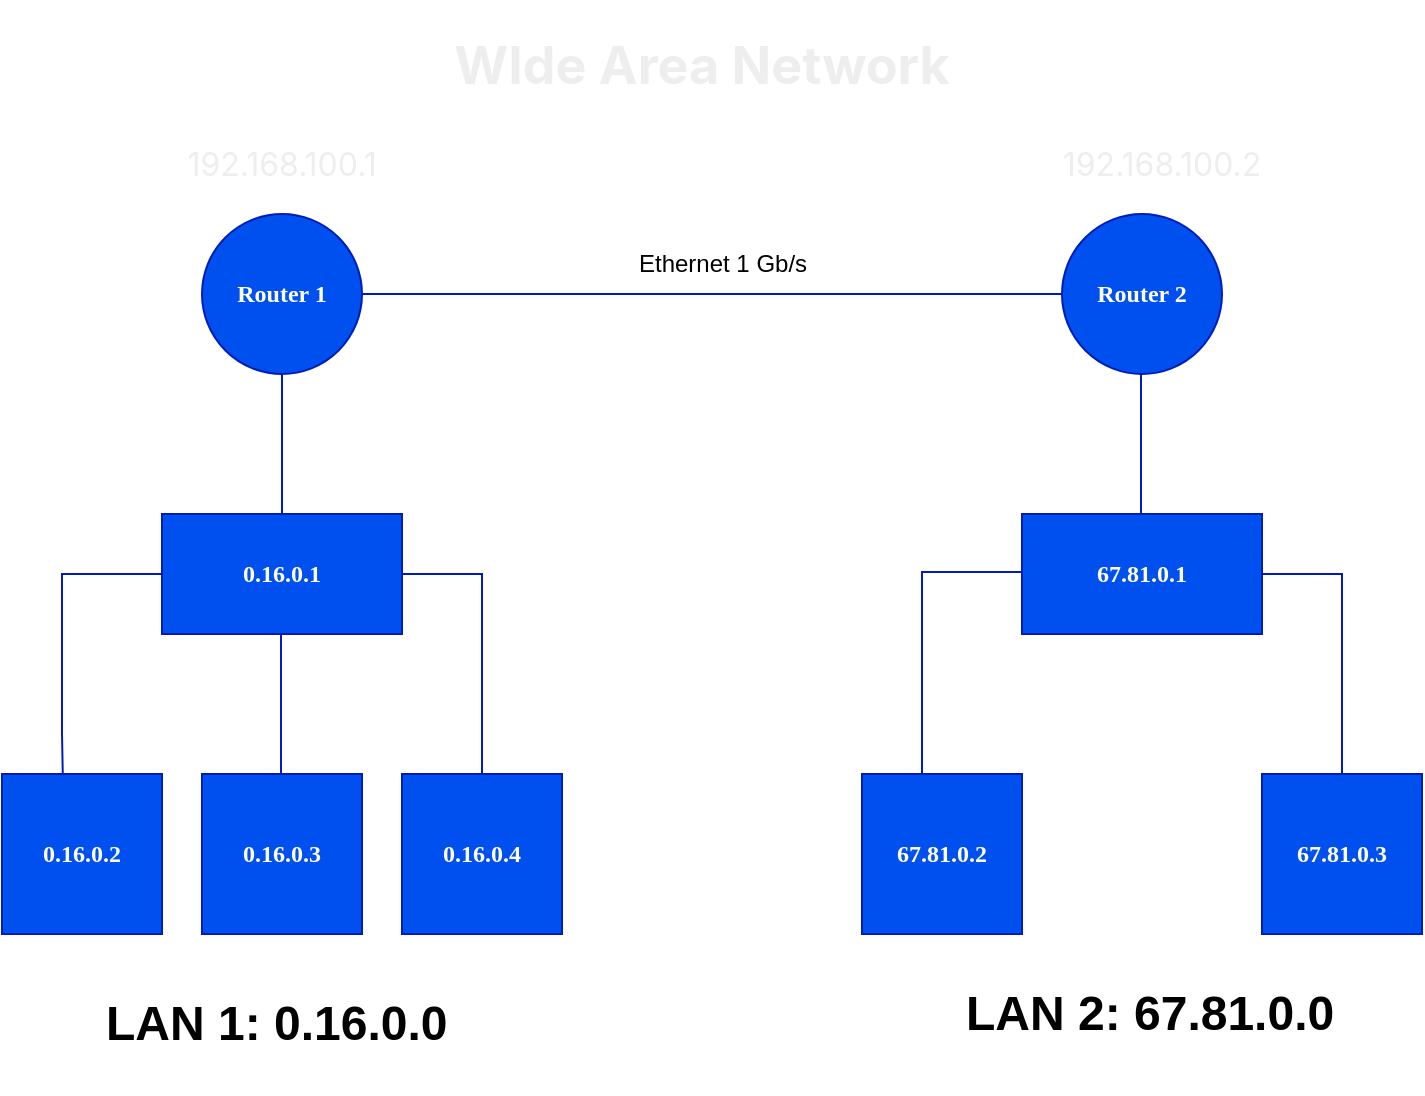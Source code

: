 <mxfile version="27.0.2">
  <diagram name="Page-1" id="qWaj_lGzpXahy7tZVfa3">
    <mxGraphModel dx="1500" dy="596" grid="1" gridSize="10" guides="1" tooltips="1" connect="1" arrows="1" fold="1" page="1" pageScale="1" pageWidth="850" pageHeight="1100" math="0" shadow="0">
      <root>
        <mxCell id="0" />
        <mxCell id="1" parent="0" />
        <mxCell id="z9A6pVNQ0esQxOItZzgv-1" value="0.16.0.2" style="aspect=fixed;labelBackgroundColor=none;fillColor=#0050ef;strokeColor=#001DBC;fontColor=#ffffff;fontStyle=1;fontFamily=Verdana;whiteSpace=wrap;labelBorderColor=none;textShadow=0;" vertex="1" parent="1">
          <mxGeometry x="30" y="430" width="80" height="80" as="geometry" />
        </mxCell>
        <mxCell id="z9A6pVNQ0esQxOItZzgv-2" value="0.16.0.3" style="aspect=fixed;labelBackgroundColor=none;fillColor=#0050ef;strokeColor=#001DBC;fontColor=#ffffff;fontStyle=1;fontFamily=Verdana;whiteSpace=wrap;labelBorderColor=none;textShadow=0;" vertex="1" parent="1">
          <mxGeometry x="130" y="430" width="80" height="80" as="geometry" />
        </mxCell>
        <mxCell id="z9A6pVNQ0esQxOItZzgv-3" value="0.16.0.4" style="aspect=fixed;labelBackgroundColor=none;fillColor=#0050ef;strokeColor=#001DBC;fontColor=#ffffff;fontStyle=1;fontFamily=Verdana;whiteSpace=wrap;labelBorderColor=none;textShadow=0;" vertex="1" parent="1">
          <mxGeometry x="230" y="430" width="80" height="80" as="geometry" />
        </mxCell>
        <mxCell id="z9A6pVNQ0esQxOItZzgv-4" value="0.16.0.1" style="rounded=0;strokeColor=#001DBC;fillColor=#0050ef;labelBackgroundColor=none;fontColor=#ffffff;fontStyle=1;fontFamily=Verdana;whiteSpace=wrap;labelBorderColor=none;textShadow=0;" vertex="1" parent="1">
          <mxGeometry x="110" y="300" width="120" height="60" as="geometry" />
        </mxCell>
        <mxCell id="z9A6pVNQ0esQxOItZzgv-9" value="67.81.0.2" style="aspect=fixed;labelBackgroundColor=none;fillColor=#0050ef;strokeColor=#001DBC;fontColor=#ffffff;fontStyle=1;fontFamily=Verdana;whiteSpace=wrap;labelBorderColor=none;textShadow=0;" vertex="1" parent="1">
          <mxGeometry x="460" y="430" width="80" height="80" as="geometry" />
        </mxCell>
        <mxCell id="z9A6pVNQ0esQxOItZzgv-11" value="67.81.0.3" style="aspect=fixed;labelBackgroundColor=none;fillColor=#0050ef;strokeColor=#001DBC;fontColor=#ffffff;fontStyle=1;fontFamily=Verdana;whiteSpace=wrap;labelBorderColor=none;textShadow=0;" vertex="1" parent="1">
          <mxGeometry x="660" y="430" width="80" height="80" as="geometry" />
        </mxCell>
        <mxCell id="z9A6pVNQ0esQxOItZzgv-12" value="67.81.0.1" style="rounded=0;labelBackgroundColor=none;fillColor=#0050ef;strokeColor=#001DBC;fontColor=#ffffff;fontStyle=1;fontFamily=Verdana;whiteSpace=wrap;labelBorderColor=none;textShadow=0;" vertex="1" parent="1">
          <mxGeometry x="540" y="300" width="120" height="60" as="geometry" />
        </mxCell>
        <mxCell id="z9A6pVNQ0esQxOItZzgv-13" value="Router 1" style="ellipse;aspect=fixed;labelBackgroundColor=none;fillColor=#0050ef;strokeColor=#001DBC;fontColor=#ffffff;fontStyle=1;fontFamily=Verdana;whiteSpace=wrap;labelBorderColor=none;textShadow=0;" vertex="1" parent="1">
          <mxGeometry x="130" y="150" width="80" height="80" as="geometry" />
        </mxCell>
        <mxCell id="z9A6pVNQ0esQxOItZzgv-14" value="Router 2" style="ellipse;aspect=fixed;labelBackgroundColor=none;fillColor=#0050ef;strokeColor=#001DBC;fontColor=#ffffff;fontStyle=1;fontFamily=Verdana;whiteSpace=wrap;labelBorderColor=none;textShadow=0;" vertex="1" parent="1">
          <mxGeometry x="560" y="150" width="80" height="80" as="geometry" />
        </mxCell>
        <mxCell id="z9A6pVNQ0esQxOItZzgv-21" value="" style="endArrow=none;rounded=0;entryX=0.5;entryY=1;entryDx=0;entryDy=0;exitX=0.5;exitY=0;exitDx=0;exitDy=0;labelBackgroundColor=none;strokeColor=#001DBC;fontColor=default;fillColor=#0050ef;fontStyle=1;fontFamily=Verdana;labelBorderColor=none;textShadow=0;" edge="1" parent="1" source="z9A6pVNQ0esQxOItZzgv-4" target="z9A6pVNQ0esQxOItZzgv-13">
          <mxGeometry width="50" height="50" relative="1" as="geometry">
            <mxPoint x="400" y="350" as="sourcePoint" />
            <mxPoint x="450" y="300" as="targetPoint" />
          </mxGeometry>
        </mxCell>
        <mxCell id="z9A6pVNQ0esQxOItZzgv-22" value="" style="endArrow=none;rounded=0;entryX=0.5;entryY=1;entryDx=0;entryDy=0;exitX=0.5;exitY=0;exitDx=0;exitDy=0;labelBackgroundColor=none;strokeColor=#001DBC;fontColor=default;fillColor=#0050ef;fontStyle=1;fontFamily=Verdana;labelBorderColor=none;textShadow=0;" edge="1" parent="1" source="z9A6pVNQ0esQxOItZzgv-3">
          <mxGeometry width="50" height="50" relative="1" as="geometry">
            <mxPoint x="230" y="400" as="sourcePoint" />
            <mxPoint x="230" y="330" as="targetPoint" />
            <Array as="points">
              <mxPoint x="270" y="330" />
            </Array>
          </mxGeometry>
        </mxCell>
        <mxCell id="z9A6pVNQ0esQxOItZzgv-23" value="" style="endArrow=none;rounded=0;entryX=0.38;entryY=0.008;entryDx=0;entryDy=0;entryPerimeter=0;labelBackgroundColor=none;strokeColor=#001DBC;fontColor=default;fillColor=#0050ef;fontStyle=1;fontFamily=Verdana;labelBorderColor=none;textShadow=0;" edge="1" parent="1" source="z9A6pVNQ0esQxOItZzgv-4" target="z9A6pVNQ0esQxOItZzgv-1">
          <mxGeometry width="50" height="50" relative="1" as="geometry">
            <mxPoint x="280" y="440" as="sourcePoint" />
            <mxPoint x="240" y="340" as="targetPoint" />
            <Array as="points">
              <mxPoint x="60" y="330" />
              <mxPoint x="60" y="380" />
              <mxPoint x="60" y="410" />
            </Array>
          </mxGeometry>
        </mxCell>
        <mxCell id="z9A6pVNQ0esQxOItZzgv-24" value="" style="endArrow=none;rounded=0;entryX=0.5;entryY=1;entryDx=0;entryDy=0;exitX=0.5;exitY=0;exitDx=0;exitDy=0;labelBackgroundColor=none;strokeColor=#001DBC;fontColor=default;fillColor=#0050ef;fontStyle=1;fontFamily=Verdana;labelBorderColor=none;textShadow=0;" edge="1" parent="1">
          <mxGeometry width="50" height="50" relative="1" as="geometry">
            <mxPoint x="169.5" y="430" as="sourcePoint" />
            <mxPoint x="169.5" y="360" as="targetPoint" />
          </mxGeometry>
        </mxCell>
        <mxCell id="z9A6pVNQ0esQxOItZzgv-25" value="" style="endArrow=none;rounded=0;entryX=0.38;entryY=0.008;entryDx=0;entryDy=0;entryPerimeter=0;labelBackgroundColor=none;strokeColor=#001DBC;fontColor=default;fillColor=#0050ef;fontStyle=1;fontFamily=Verdana;labelBorderColor=none;textShadow=0;" edge="1" parent="1">
          <mxGeometry width="50" height="50" relative="1" as="geometry">
            <mxPoint x="540" y="329" as="sourcePoint" />
            <mxPoint x="490" y="430" as="targetPoint" />
            <Array as="points">
              <mxPoint x="490" y="329" />
              <mxPoint x="490" y="379" />
              <mxPoint x="490" y="409" />
            </Array>
          </mxGeometry>
        </mxCell>
        <mxCell id="z9A6pVNQ0esQxOItZzgv-27" value="" style="endArrow=none;rounded=0;entryX=0.5;entryY=1;entryDx=0;entryDy=0;exitX=0.5;exitY=0;exitDx=0;exitDy=0;labelBackgroundColor=none;strokeColor=#001DBC;fontColor=default;fillColor=#0050ef;fontStyle=1;fontFamily=Verdana;labelBorderColor=none;textShadow=0;" edge="1" parent="1">
          <mxGeometry width="50" height="50" relative="1" as="geometry">
            <mxPoint x="700" y="430" as="sourcePoint" />
            <mxPoint x="660" y="330" as="targetPoint" />
            <Array as="points">
              <mxPoint x="700" y="330" />
            </Array>
          </mxGeometry>
        </mxCell>
        <mxCell id="z9A6pVNQ0esQxOItZzgv-28" value="" style="endArrow=none;rounded=0;entryX=0.5;entryY=1;entryDx=0;entryDy=0;exitX=0.5;exitY=0;exitDx=0;exitDy=0;labelBackgroundColor=none;strokeColor=#001DBC;fontColor=default;fillColor=#0050ef;fontStyle=1;fontFamily=Verdana;labelBorderColor=none;textShadow=0;" edge="1" parent="1">
          <mxGeometry width="50" height="50" relative="1" as="geometry">
            <mxPoint x="599.5" y="300" as="sourcePoint" />
            <mxPoint x="599.5" y="230" as="targetPoint" />
          </mxGeometry>
        </mxCell>
        <mxCell id="z9A6pVNQ0esQxOItZzgv-29" value="" style="endArrow=none;rounded=0;entryX=0;entryY=0.5;entryDx=0;entryDy=0;exitX=1;exitY=0.5;exitDx=0;exitDy=0;labelBackgroundColor=none;strokeColor=#001DBC;fontColor=default;fillColor=#0050ef;fontStyle=1;fontFamily=Verdana;labelBorderColor=none;textShadow=0;" edge="1" parent="1" source="z9A6pVNQ0esQxOItZzgv-13" target="z9A6pVNQ0esQxOItZzgv-14">
          <mxGeometry width="50" height="50" relative="1" as="geometry">
            <mxPoint x="400" y="350" as="sourcePoint" />
            <mxPoint x="450" y="300" as="targetPoint" />
          </mxGeometry>
        </mxCell>
        <mxCell id="z9A6pVNQ0esQxOItZzgv-31" value="&lt;h1&gt;LAN 1: 0.16.0.0&lt;/h1&gt;" style="text;strokeColor=none;align=left;fillColor=none;html=1;verticalAlign=middle;whiteSpace=wrap;rounded=0;fontColor=default;" vertex="1" parent="1">
          <mxGeometry x="80" y="520" width="180" height="70" as="geometry" />
        </mxCell>
        <mxCell id="z9A6pVNQ0esQxOItZzgv-33" value="&lt;h1&gt;LAN 2: 67.81.0.0&lt;/h1&gt;" style="text;strokeColor=none;align=left;fillColor=none;html=1;verticalAlign=middle;whiteSpace=wrap;rounded=0;fontColor=default;" vertex="1" parent="1">
          <mxGeometry x="510" y="515" width="200" height="70" as="geometry" />
        </mxCell>
        <mxCell id="z9A6pVNQ0esQxOItZzgv-34" value="&lt;span style=&quot;font-family: -apple-system, BlinkMacSystemFont, &amp;quot;Segoe UI&amp;quot;, &amp;quot;Noto Sans&amp;quot;, Helvetica, Arial, sans-serif, &amp;quot;Apple Color Emoji&amp;quot;, &amp;quot;Segoe UI Emoji&amp;quot;; font-size: 16px; text-align: start;&quot;&gt;192.168.100.1&lt;/span&gt;" style="text;strokeColor=none;align=center;fillColor=none;html=1;verticalAlign=middle;whiteSpace=wrap;rounded=0;fontColor=light-dark(#EEEEEE, #f4f0f0);" vertex="1" parent="1">
          <mxGeometry x="140" y="110" width="60" height="30" as="geometry" />
        </mxCell>
        <mxCell id="z9A6pVNQ0esQxOItZzgv-35" value="&lt;span style=&quot;font-family: -apple-system, BlinkMacSystemFont, &amp;quot;Segoe UI&amp;quot;, &amp;quot;Noto Sans&amp;quot;, Helvetica, Arial, sans-serif, &amp;quot;Apple Color Emoji&amp;quot;, &amp;quot;Segoe UI Emoji&amp;quot;; font-size: 16px; text-align: start;&quot;&gt;192.168.100.2&lt;/span&gt;" style="text;strokeColor=none;align=center;fillColor=none;html=1;verticalAlign=middle;whiteSpace=wrap;rounded=0;fontColor=light-dark(#EEEEEE, #f4f0f0);" vertex="1" parent="1">
          <mxGeometry x="580" y="110" width="60" height="30" as="geometry" />
        </mxCell>
        <mxCell id="z9A6pVNQ0esQxOItZzgv-36" value="&lt;h1&gt;&lt;span style=&quot;font-family: -apple-system, BlinkMacSystemFont, &amp;quot;Segoe UI&amp;quot;, &amp;quot;Noto Sans&amp;quot;, Helvetica, Arial, sans-serif, &amp;quot;Apple Color Emoji&amp;quot;, &amp;quot;Segoe UI Emoji&amp;quot;; text-align: start;&quot;&gt;&lt;font style=&quot;font-size: 26px;&quot;&gt;WIde Area Network&lt;/font&gt;&lt;/span&gt;&lt;/h1&gt;" style="text;strokeColor=none;align=center;fillColor=none;html=1;verticalAlign=middle;whiteSpace=wrap;rounded=0;fontColor=light-dark(#EEEEEE, #f4f0f0);" vertex="1" parent="1">
          <mxGeometry x="240" y="60" width="280" height="30" as="geometry" />
        </mxCell>
        <mxCell id="z9A6pVNQ0esQxOItZzgv-37" value="Ethernet 1 Gb/s" style="text;strokeColor=none;align=center;fillColor=none;verticalAlign=middle;rounded=0;fontColor=default;html=1;" vertex="1" parent="1">
          <mxGeometry x="330" y="160" width="120" height="30" as="geometry" />
        </mxCell>
      </root>
    </mxGraphModel>
  </diagram>
</mxfile>
